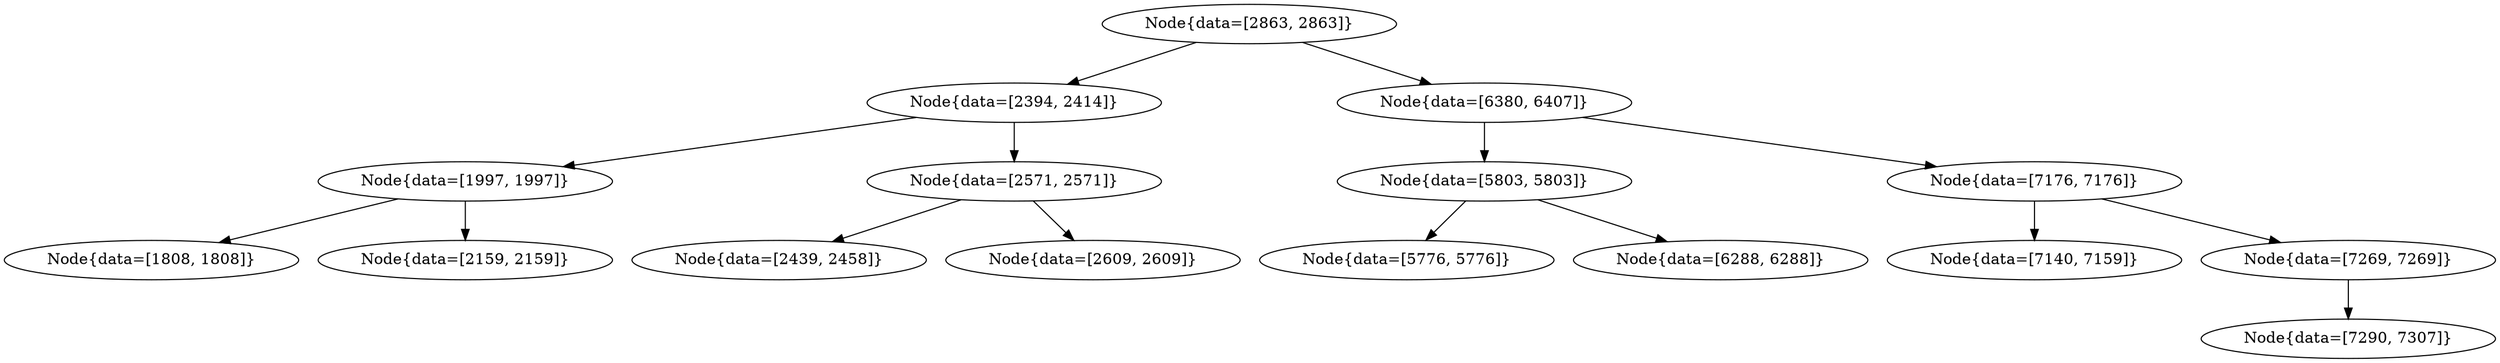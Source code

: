digraph G{
1187497363 [label="Node{data=[2863, 2863]}"]
1187497363 -> 1783382625
1783382625 [label="Node{data=[2394, 2414]}"]
1783382625 -> 143649192
143649192 [label="Node{data=[1997, 1997]}"]
143649192 -> 399902409
399902409 [label="Node{data=[1808, 1808]}"]
143649192 -> 1866834685
1866834685 [label="Node{data=[2159, 2159]}"]
1783382625 -> 1737665086
1737665086 [label="Node{data=[2571, 2571]}"]
1737665086 -> 271044045
271044045 [label="Node{data=[2439, 2458]}"]
1737665086 -> 937451854
937451854 [label="Node{data=[2609, 2609]}"]
1187497363 -> 1970306821
1970306821 [label="Node{data=[6380, 6407]}"]
1970306821 -> 121764047
121764047 [label="Node{data=[5803, 5803]}"]
121764047 -> 690361423
690361423 [label="Node{data=[5776, 5776]}"]
121764047 -> 502852148
502852148 [label="Node{data=[6288, 6288]}"]
1970306821 -> 1795569369
1795569369 [label="Node{data=[7176, 7176]}"]
1795569369 -> 1669938422
1669938422 [label="Node{data=[7140, 7159]}"]
1795569369 -> 2048186532
2048186532 [label="Node{data=[7269, 7269]}"]
2048186532 -> 543634584
543634584 [label="Node{data=[7290, 7307]}"]
}